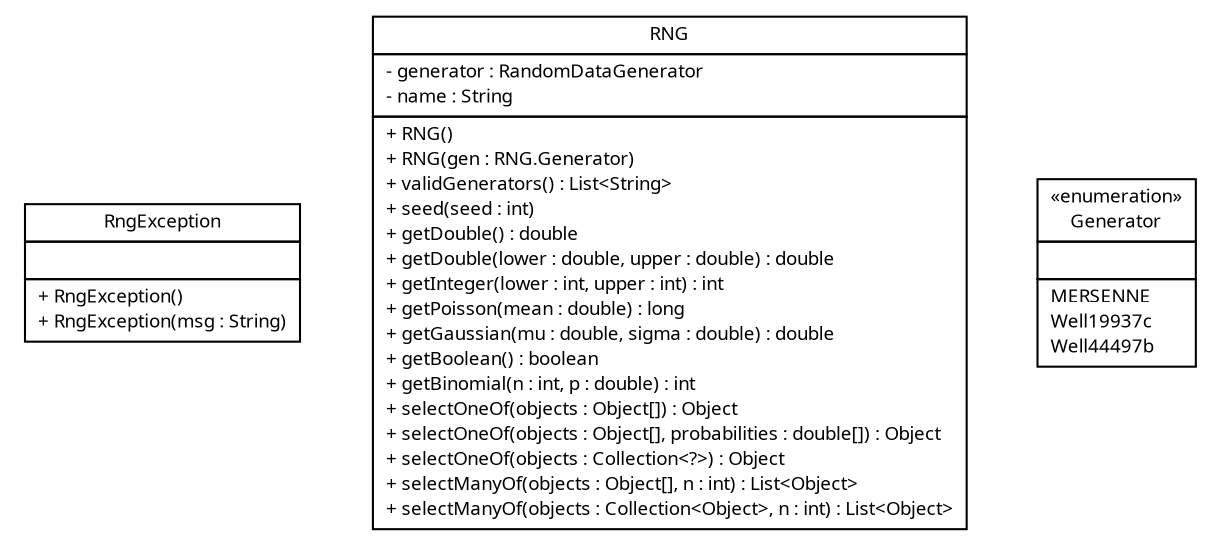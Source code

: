 #!/usr/local/bin/dot
#
# Class diagram 
# Generated by UMLGraph version R5_6 (http://www.umlgraph.org/)
#

digraph G {
	edge [fontname="Trebuchet MS",fontsize=10,labelfontname="Trebuchet MS",labelfontsize=10];
	node [fontname="Trebuchet MS",fontsize=10,shape=plaintext];
	nodesep=0.25;
	ranksep=0.5;
	// broadwick.rng.RngException
	c2568 [label=<<table title="broadwick.rng.RngException" border="0" cellborder="1" cellspacing="0" cellpadding="2" port="p" href="./RngException.html">
		<tr><td><table border="0" cellspacing="0" cellpadding="1">
<tr><td align="center" balign="center"><font face="Trebuchet MS"> RngException </font></td></tr>
		</table></td></tr>
		<tr><td><table border="0" cellspacing="0" cellpadding="1">
<tr><td align="left" balign="left">  </td></tr>
		</table></td></tr>
		<tr><td><table border="0" cellspacing="0" cellpadding="1">
<tr><td align="left" balign="left"> + RngException() </td></tr>
<tr><td align="left" balign="left"> + RngException(msg : String) </td></tr>
		</table></td></tr>
		</table>>, URL="./RngException.html", fontname="Trebuchet MS", fontcolor="black", fontsize=9.0];
	// broadwick.rng.RNG
	c2569 [label=<<table title="broadwick.rng.RNG" border="0" cellborder="1" cellspacing="0" cellpadding="2" port="p" href="./RNG.html">
		<tr><td><table border="0" cellspacing="0" cellpadding="1">
<tr><td align="center" balign="center"><font face="Trebuchet MS"> RNG </font></td></tr>
		</table></td></tr>
		<tr><td><table border="0" cellspacing="0" cellpadding="1">
<tr><td align="left" balign="left"> - generator : RandomDataGenerator </td></tr>
<tr><td align="left" balign="left"> - name : String </td></tr>
		</table></td></tr>
		<tr><td><table border="0" cellspacing="0" cellpadding="1">
<tr><td align="left" balign="left"> + RNG() </td></tr>
<tr><td align="left" balign="left"> + RNG(gen : RNG.Generator) </td></tr>
<tr><td align="left" balign="left"> + validGenerators() : List&lt;String&gt; </td></tr>
<tr><td align="left" balign="left"> + seed(seed : int) </td></tr>
<tr><td align="left" balign="left"> + getDouble() : double </td></tr>
<tr><td align="left" balign="left"> + getDouble(lower : double, upper : double) : double </td></tr>
<tr><td align="left" balign="left"> + getInteger(lower : int, upper : int) : int </td></tr>
<tr><td align="left" balign="left"> + getPoisson(mean : double) : long </td></tr>
<tr><td align="left" balign="left"> + getGaussian(mu : double, sigma : double) : double </td></tr>
<tr><td align="left" balign="left"> + getBoolean() : boolean </td></tr>
<tr><td align="left" balign="left"> + getBinomial(n : int, p : double) : int </td></tr>
<tr><td align="left" balign="left"> + selectOneOf(objects : Object[]) : Object </td></tr>
<tr><td align="left" balign="left"> + selectOneOf(objects : Object[], probabilities : double[]) : Object </td></tr>
<tr><td align="left" balign="left"> + selectOneOf(objects : Collection&lt;?&gt;) : Object </td></tr>
<tr><td align="left" balign="left"> + selectManyOf(objects : Object[], n : int) : List&lt;Object&gt; </td></tr>
<tr><td align="left" balign="left"> + selectManyOf(objects : Collection&lt;Object&gt;, n : int) : List&lt;Object&gt; </td></tr>
		</table></td></tr>
		</table>>, URL="./RNG.html", fontname="Trebuchet MS", fontcolor="black", fontsize=9.0];
	// broadwick.rng.RNG.Generator
	c2570 [label=<<table title="broadwick.rng.RNG.Generator" border="0" cellborder="1" cellspacing="0" cellpadding="2" port="p" href="./RNG.Generator.html">
		<tr><td><table border="0" cellspacing="0" cellpadding="1">
<tr><td align="center" balign="center"> &#171;enumeration&#187; </td></tr>
<tr><td align="center" balign="center"><font face="Trebuchet MS"> Generator </font></td></tr>
		</table></td></tr>
		<tr><td><table border="0" cellspacing="0" cellpadding="1">
<tr><td align="left" balign="left">  </td></tr>
		</table></td></tr>
		<tr><td><table border="0" cellspacing="0" cellpadding="1">
<tr><td align="left" balign="left"> MERSENNE </td></tr>
<tr><td align="left" balign="left"> Well19937c </td></tr>
<tr><td align="left" balign="left"> Well44497b </td></tr>
		</table></td></tr>
		</table>>, URL="./RNG.Generator.html", fontname="Trebuchet MS", fontcolor="black", fontsize=9.0];
}

